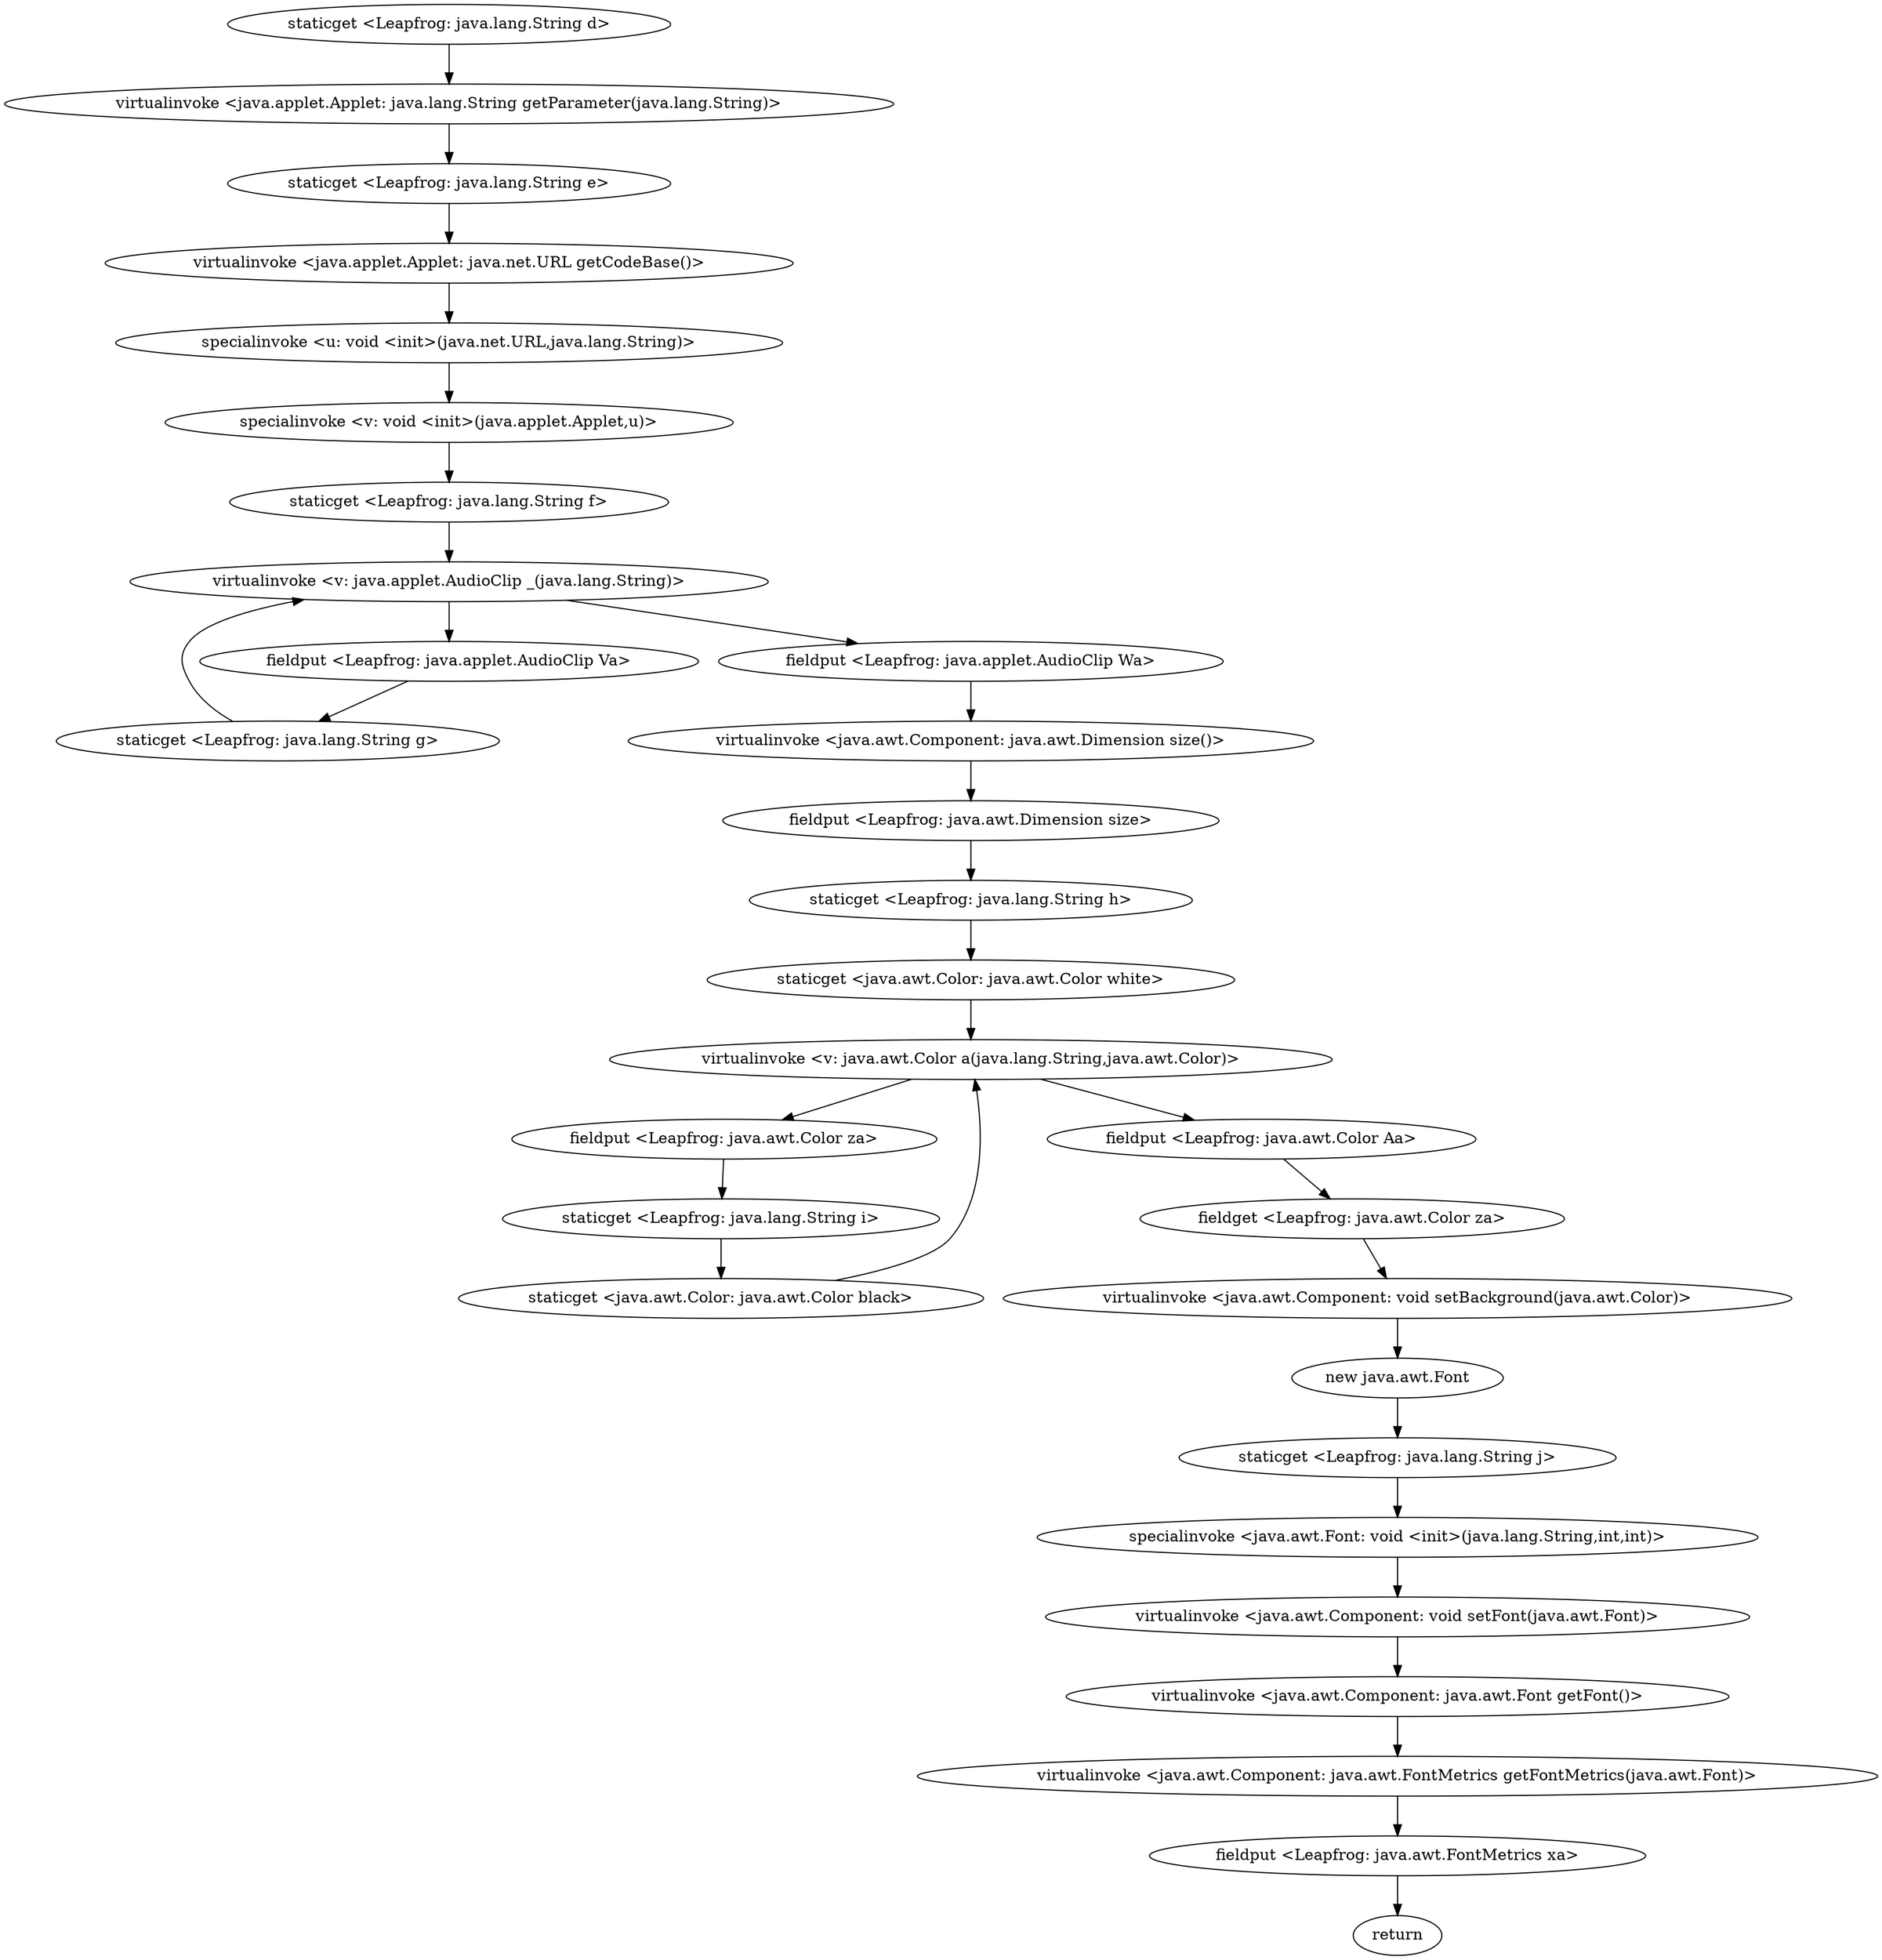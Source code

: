 digraph "" {
"staticget <Leapfrog: java.lang.String d>";
 "staticget <Leapfrog: java.lang.String d>"->"virtualinvoke <java.applet.Applet: java.lang.String getParameter(java.lang.String)>";
 "virtualinvoke <java.applet.Applet: java.lang.String getParameter(java.lang.String)>"->"staticget <Leapfrog: java.lang.String e>";
 "staticget <Leapfrog: java.lang.String e>"->"virtualinvoke <java.applet.Applet: java.net.URL getCodeBase()>";
 "virtualinvoke <java.applet.Applet: java.net.URL getCodeBase()>"->"specialinvoke <u: void <init>(java.net.URL,java.lang.String)>";
 "specialinvoke <u: void <init>(java.net.URL,java.lang.String)>"->"specialinvoke <v: void <init>(java.applet.Applet,u)>";
 "specialinvoke <v: void <init>(java.applet.Applet,u)>"->"staticget <Leapfrog: java.lang.String f>";
 "staticget <Leapfrog: java.lang.String f>"->"virtualinvoke <v: java.applet.AudioClip _(java.lang.String)>";
 "virtualinvoke <v: java.applet.AudioClip _(java.lang.String)>"->"fieldput <Leapfrog: java.applet.AudioClip Va>";
 "fieldput <Leapfrog: java.applet.AudioClip Va>"->"staticget <Leapfrog: java.lang.String g>";
 "staticget <Leapfrog: java.lang.String g>"->"virtualinvoke <v: java.applet.AudioClip _(java.lang.String)>";
 "virtualinvoke <v: java.applet.AudioClip _(java.lang.String)>"->"fieldput <Leapfrog: java.applet.AudioClip Wa>";
 "fieldput <Leapfrog: java.applet.AudioClip Wa>"->"virtualinvoke <java.awt.Component: java.awt.Dimension size()>";
 "virtualinvoke <java.awt.Component: java.awt.Dimension size()>"->"fieldput <Leapfrog: java.awt.Dimension size>";
 "fieldput <Leapfrog: java.awt.Dimension size>"->"staticget <Leapfrog: java.lang.String h>";
 "staticget <Leapfrog: java.lang.String h>"->"staticget <java.awt.Color: java.awt.Color white>";
 "staticget <java.awt.Color: java.awt.Color white>"->"virtualinvoke <v: java.awt.Color a(java.lang.String,java.awt.Color)>";
 "virtualinvoke <v: java.awt.Color a(java.lang.String,java.awt.Color)>"->"fieldput <Leapfrog: java.awt.Color za>";
 "fieldput <Leapfrog: java.awt.Color za>"->"staticget <Leapfrog: java.lang.String i>";
 "staticget <Leapfrog: java.lang.String i>"->"staticget <java.awt.Color: java.awt.Color black>";
 "staticget <java.awt.Color: java.awt.Color black>"->"virtualinvoke <v: java.awt.Color a(java.lang.String,java.awt.Color)>";
 "virtualinvoke <v: java.awt.Color a(java.lang.String,java.awt.Color)>"->"fieldput <Leapfrog: java.awt.Color Aa>";
 "fieldput <Leapfrog: java.awt.Color Aa>"->"fieldget <Leapfrog: java.awt.Color za>";
 "fieldget <Leapfrog: java.awt.Color za>"->"virtualinvoke <java.awt.Component: void setBackground(java.awt.Color)>";
 "virtualinvoke <java.awt.Component: void setBackground(java.awt.Color)>"->"new java.awt.Font";
 "new java.awt.Font"->"staticget <Leapfrog: java.lang.String j>";
 "staticget <Leapfrog: java.lang.String j>"->"specialinvoke <java.awt.Font: void <init>(java.lang.String,int,int)>";
 "specialinvoke <java.awt.Font: void <init>(java.lang.String,int,int)>"->"virtualinvoke <java.awt.Component: void setFont(java.awt.Font)>";
 "virtualinvoke <java.awt.Component: void setFont(java.awt.Font)>"->"virtualinvoke <java.awt.Component: java.awt.Font getFont()>";
 "virtualinvoke <java.awt.Component: java.awt.Font getFont()>"->"virtualinvoke <java.awt.Component: java.awt.FontMetrics getFontMetrics(java.awt.Font)>";
 "virtualinvoke <java.awt.Component: java.awt.FontMetrics getFontMetrics(java.awt.Font)>"->"fieldput <Leapfrog: java.awt.FontMetrics xa>";
 "fieldput <Leapfrog: java.awt.FontMetrics xa>"->"return";
}
